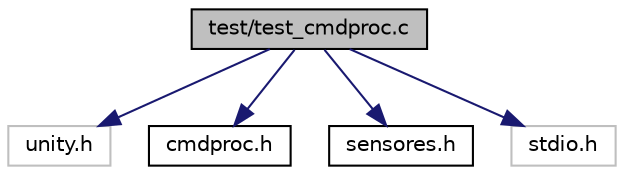 digraph "test/test_cmdproc.c"
{
 // LATEX_PDF_SIZE
  edge [fontname="Helvetica",fontsize="10",labelfontname="Helvetica",labelfontsize="10"];
  node [fontname="Helvetica",fontsize="10",shape=record];
  Node1 [label="test/test_cmdproc.c",height=0.2,width=0.4,color="black", fillcolor="grey75", style="filled", fontcolor="black",tooltip="Test suite for the command processing module."];
  Node1 -> Node2 [color="midnightblue",fontsize="10",style="solid",fontname="Helvetica"];
  Node2 [label="unity.h",height=0.2,width=0.4,color="grey75", fillcolor="white", style="filled",tooltip=" "];
  Node1 -> Node3 [color="midnightblue",fontsize="10",style="solid",fontname="Helvetica"];
  Node3 [label="cmdproc.h",height=0.2,width=0.4,color="black", fillcolor="white", style="filled",URL="$cmdproc_8h.html",tooltip="Header file for UART communication and command processing functions."];
  Node1 -> Node4 [color="midnightblue",fontsize="10",style="solid",fontname="Helvetica"];
  Node4 [label="sensores.h",height=0.2,width=0.4,color="black", fillcolor="white", style="filled",URL="$sensores_8h.html",tooltip="Header file for sensor simulation functions and data structures."];
  Node1 -> Node5 [color="midnightblue",fontsize="10",style="solid",fontname="Helvetica"];
  Node5 [label="stdio.h",height=0.2,width=0.4,color="grey75", fillcolor="white", style="filled",tooltip=" "];
}
